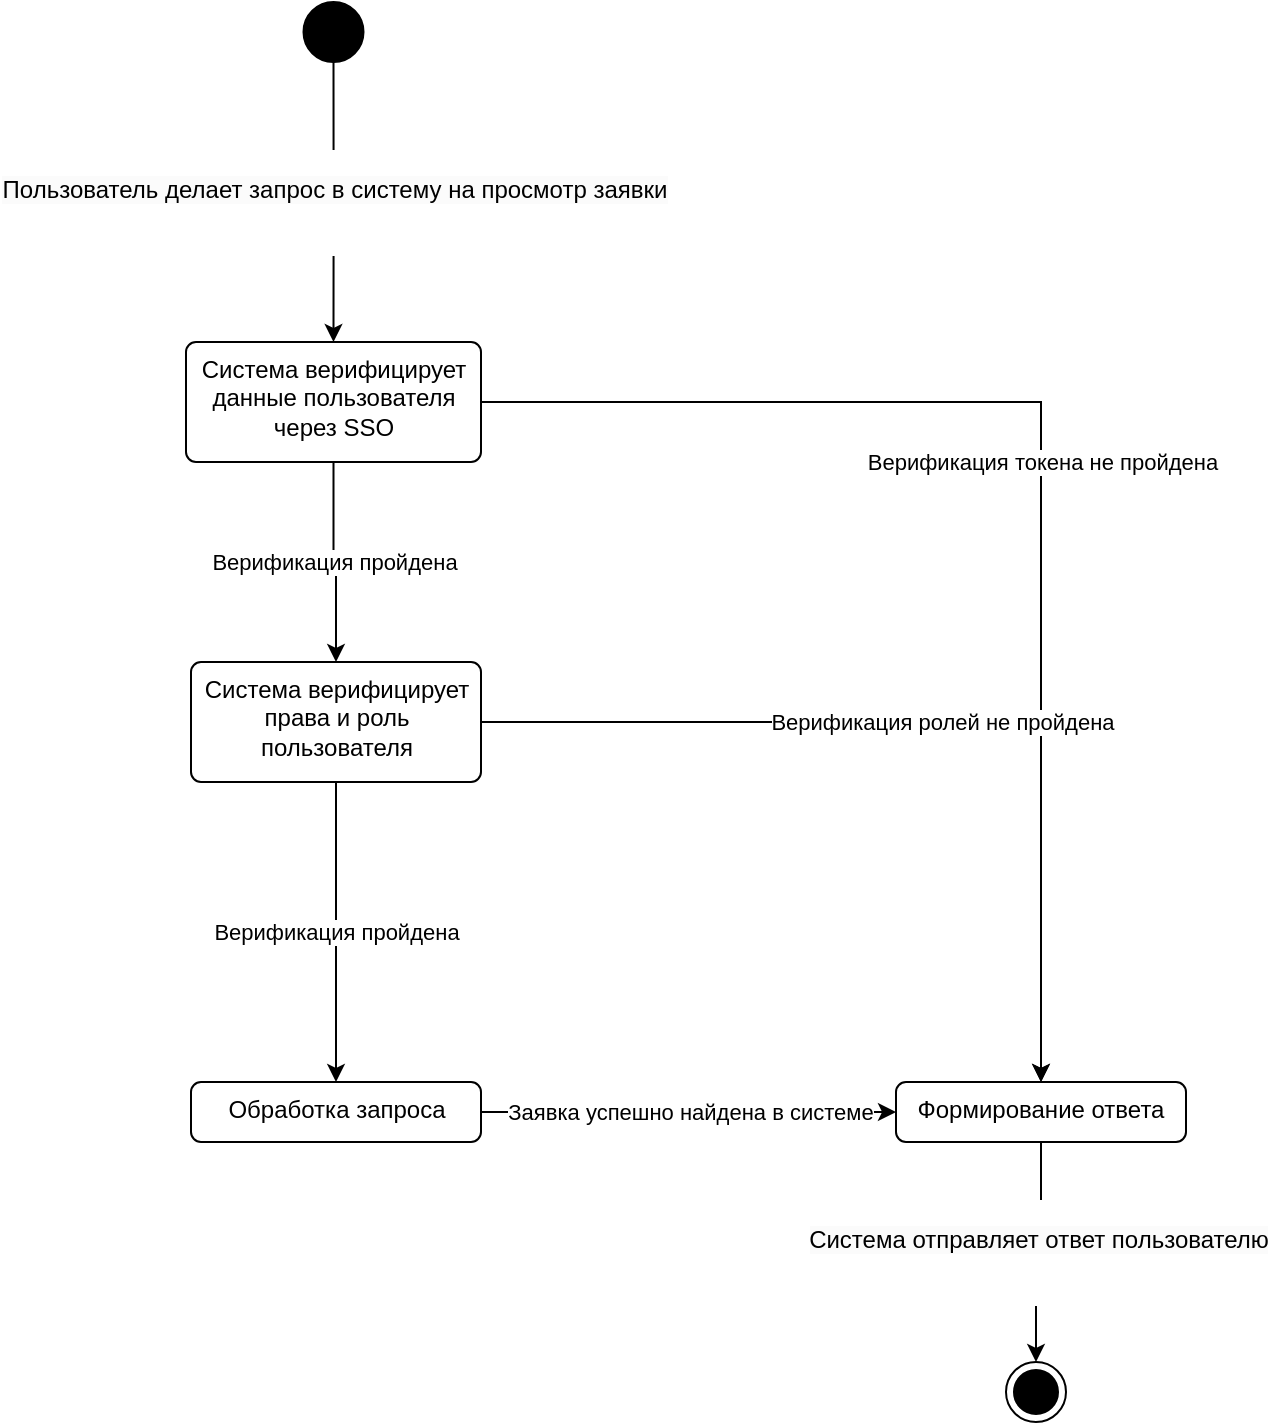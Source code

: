 <mxfile version="22.0.3" type="device" pages="3">
  <diagram id="Z_h5-q5Wg3yME80gFP2f" name="use case view">
    <mxGraphModel dx="1434" dy="854" grid="1" gridSize="10" guides="1" tooltips="1" connect="1" arrows="1" fold="1" page="1" pageScale="1" pageWidth="850" pageHeight="1100" math="0" shadow="0">
      <root>
        <mxCell id="0" />
        <mxCell id="1" parent="0" />
        <mxCell id="oqTr3DZR-SmjPxuzyxvJ-39" value="&#xa;&lt;span style=&quot;color: rgb(0, 0, 0); font-family: Helvetica; font-size: 12px; font-style: normal; font-variant-ligatures: normal; font-variant-caps: normal; font-weight: 400; letter-spacing: normal; orphans: 2; text-align: center; text-indent: 0px; text-transform: none; widows: 2; word-spacing: 0px; -webkit-text-stroke-width: 0px; background-color: rgb(251, 251, 251); text-decoration-thickness: initial; text-decoration-style: initial; text-decoration-color: initial; float: none; display: inline !important;&quot;&gt;Пользователь делает запрос в систему на просмотр заявки&lt;/span&gt;&#xa;&#xa;" style="edgeStyle=orthogonalEdgeStyle;rounded=0;orthogonalLoop=1;jettySize=auto;html=1;" parent="1" source="oqTr3DZR-SmjPxuzyxvJ-37" target="oqTr3DZR-SmjPxuzyxvJ-38" edge="1">
          <mxGeometry relative="1" as="geometry" />
        </mxCell>
        <mxCell id="oqTr3DZR-SmjPxuzyxvJ-37" value="" style="ellipse;fillColor=strokeColor;html=1;" parent="1" vertex="1">
          <mxGeometry x="908.75" y="170" width="30" height="30" as="geometry" />
        </mxCell>
        <mxCell id="oqTr3DZR-SmjPxuzyxvJ-38" value="Система верифицирует данные пользователя через SSO" style="html=1;align=center;verticalAlign=top;rounded=1;absoluteArcSize=1;arcSize=10;dashed=0;whiteSpace=wrap;" parent="1" vertex="1">
          <mxGeometry x="850" y="340" width="147.5" height="60" as="geometry" />
        </mxCell>
        <mxCell id="svmLQKWk5RWNZ-8-LPkN-12" value="Заявка успешно найдена в системе" style="edgeStyle=orthogonalEdgeStyle;rounded=0;orthogonalLoop=1;jettySize=auto;html=1;" parent="1" source="svmLQKWk5RWNZ-8-LPkN-13" target="svmLQKWk5RWNZ-8-LPkN-8" edge="1">
          <mxGeometry relative="1" as="geometry">
            <Array as="points">
              <mxPoint x="1130" y="725" />
              <mxPoint x="1130" y="725" />
            </Array>
          </mxGeometry>
        </mxCell>
        <mxCell id="svmLQKWk5RWNZ-8-LPkN-3" value="Система верифицирует права и роль пользователя" style="html=1;align=center;verticalAlign=top;rounded=1;absoluteArcSize=1;arcSize=10;dashed=0;whiteSpace=wrap;" parent="1" vertex="1">
          <mxGeometry x="852.5" y="500" width="145" height="60" as="geometry" />
        </mxCell>
        <mxCell id="svmLQKWk5RWNZ-8-LPkN-7" value="Верификация пройдена" style="edgeStyle=orthogonalEdgeStyle;rounded=0;orthogonalLoop=1;jettySize=auto;html=1;" parent="1" source="oqTr3DZR-SmjPxuzyxvJ-38" target="svmLQKWk5RWNZ-8-LPkN-3" edge="1">
          <mxGeometry relative="1" as="geometry">
            <mxPoint x="925" y="460" as="sourcePoint" />
          </mxGeometry>
        </mxCell>
        <mxCell id="svmLQKWk5RWNZ-8-LPkN-9" value="Верификация токена не пройдена" style="edgeStyle=orthogonalEdgeStyle;rounded=0;orthogonalLoop=1;jettySize=auto;html=1;" parent="1" source="oqTr3DZR-SmjPxuzyxvJ-38" target="svmLQKWk5RWNZ-8-LPkN-8" edge="1">
          <mxGeometry relative="1" as="geometry">
            <mxPoint x="940" y="445" as="sourcePoint" />
          </mxGeometry>
        </mxCell>
        <mxCell id="svmLQKWk5RWNZ-8-LPkN-11" value="&#xa;&lt;span style=&quot;color: rgb(0, 0, 0); font-family: Helvetica; font-size: 12px; font-style: normal; font-variant-ligatures: normal; font-variant-caps: normal; font-weight: 400; letter-spacing: normal; orphans: 2; text-align: center; text-indent: 0px; text-transform: none; widows: 2; word-spacing: 0px; -webkit-text-stroke-width: 0px; background-color: rgb(251, 251, 251); text-decoration-thickness: initial; text-decoration-style: initial; text-decoration-color: initial; float: none; display: inline !important;&quot;&gt;Система отправляет ответ пользователю&lt;/span&gt;&#xa;&#xa;" style="edgeStyle=orthogonalEdgeStyle;rounded=0;orthogonalLoop=1;jettySize=auto;html=1;" parent="1" source="svmLQKWk5RWNZ-8-LPkN-8" target="svmLQKWk5RWNZ-8-LPkN-10" edge="1">
          <mxGeometry relative="1" as="geometry" />
        </mxCell>
        <mxCell id="svmLQKWk5RWNZ-8-LPkN-8" value="Формирование ответа" style="html=1;align=center;verticalAlign=top;rounded=1;absoluteArcSize=1;arcSize=10;dashed=0;whiteSpace=wrap;" parent="1" vertex="1">
          <mxGeometry x="1205" y="710" width="145" height="30" as="geometry" />
        </mxCell>
        <mxCell id="svmLQKWk5RWNZ-8-LPkN-10" value="" style="ellipse;html=1;shape=endState;fillColor=strokeColor;" parent="1" vertex="1">
          <mxGeometry x="1260" y="850" width="30" height="30" as="geometry" />
        </mxCell>
        <mxCell id="svmLQKWk5RWNZ-8-LPkN-13" value="Обработка запроса" style="html=1;align=center;verticalAlign=top;rounded=1;absoluteArcSize=1;arcSize=10;dashed=0;whiteSpace=wrap;" parent="1" vertex="1">
          <mxGeometry x="852.5" y="710" width="145" height="30" as="geometry" />
        </mxCell>
        <mxCell id="svmLQKWk5RWNZ-8-LPkN-16" value="Верификация пройдена" style="edgeStyle=orthogonalEdgeStyle;rounded=0;orthogonalLoop=1;jettySize=auto;html=1;" parent="1" source="svmLQKWk5RWNZ-8-LPkN-3" target="svmLQKWk5RWNZ-8-LPkN-13" edge="1">
          <mxGeometry relative="1" as="geometry">
            <mxPoint x="925" y="650" as="sourcePoint" />
            <mxPoint as="offset" />
          </mxGeometry>
        </mxCell>
        <mxCell id="svmLQKWk5RWNZ-8-LPkN-17" value="Верификация ролей не пройдена" style="edgeStyle=orthogonalEdgeStyle;rounded=0;orthogonalLoop=1;jettySize=auto;html=1;" parent="1" source="svmLQKWk5RWNZ-8-LPkN-3" target="svmLQKWk5RWNZ-8-LPkN-8" edge="1">
          <mxGeometry x="-0.001" relative="1" as="geometry">
            <mxPoint x="940.0" y="635" as="sourcePoint" />
            <mxPoint as="offset" />
          </mxGeometry>
        </mxCell>
      </root>
    </mxGraphModel>
  </diagram>
  <diagram id="Dxy8fd4FYHdvWLv7uogT" name="logical view">
    <mxGraphModel dx="1434" dy="854" grid="1" gridSize="10" guides="1" tooltips="1" connect="1" arrows="1" fold="1" page="1" pageScale="1" pageWidth="850" pageHeight="1100" math="0" shadow="0">
      <root>
        <mxCell id="0" />
        <mxCell id="1" parent="0" />
        <mxCell id="dtvuRHMxNnsIdL6LE3eW-1" value="&#xa;&lt;br style=&quot;border-color: var(--border-color); color: rgb(0, 0, 0); font-family: Helvetica; font-size: 11px; font-style: normal; font-variant-ligatures: normal; font-variant-caps: normal; font-weight: 400; letter-spacing: normal; orphans: 2; text-align: center; text-indent: 0px; text-transform: none; widows: 2; word-spacing: 0px; -webkit-text-stroke-width: 0px; text-decoration-thickness: initial; text-decoration-style: initial; text-decoration-color: initial;&quot;&gt;&lt;span style=&quot;border-color: var(--border-color); color: rgb(0, 0, 0); font-family: Helvetica; font-style: normal; font-variant-ligatures: normal; font-variant-caps: normal; font-weight: 400; letter-spacing: normal; orphans: 2; text-align: center; text-indent: 0px; text-transform: none; widows: 2; word-spacing: 0px; -webkit-text-stroke-width: 0px; text-decoration-thickness: initial; text-decoration-style: initial; text-decoration-color: initial; font-size: 12px; background-color: rgb(251, 251, 251); float: none; display: inline !important;&quot;&gt;Пользователь делает запрос в систему на просмотр заявки&lt;/span&gt;&lt;br style=&quot;border-color: var(--border-color); color: rgb(0, 0, 0); font-family: Helvetica; font-size: 11px; font-style: normal; font-variant-ligatures: normal; font-variant-caps: normal; font-weight: 400; letter-spacing: normal; orphans: 2; text-align: center; text-indent: 0px; text-transform: none; widows: 2; word-spacing: 0px; -webkit-text-stroke-width: 0px; text-decoration-thickness: initial; text-decoration-style: initial; text-decoration-color: initial;&quot;&gt;&#xa;&#xa;" style="edgeStyle=orthogonalEdgeStyle;rounded=0;orthogonalLoop=1;jettySize=auto;html=1;" parent="1" source="dtvuRHMxNnsIdL6LE3eW-2" target="dtvuRHMxNnsIdL6LE3eW-4" edge="1">
          <mxGeometry relative="1" as="geometry" />
        </mxCell>
        <mxCell id="dtvuRHMxNnsIdL6LE3eW-2" value="" style="ellipse;fillColor=strokeColor;html=1;" parent="1" vertex="1">
          <mxGeometry x="910" y="200" width="30" height="30" as="geometry" />
        </mxCell>
        <mxCell id="dtvuRHMxNnsIdL6LE3eW-3" value="&#xa;&lt;span style=&quot;color: rgb(0, 0, 0); font-family: Helvetica; font-size: 12px; font-style: normal; font-variant-ligatures: normal; font-variant-caps: normal; font-weight: 400; letter-spacing: normal; orphans: 2; text-align: center; text-indent: 0px; text-transform: none; widows: 2; word-spacing: 0px; -webkit-text-stroke-width: 0px; background-color: rgb(251, 251, 251); text-decoration-thickness: initial; text-decoration-style: initial; text-decoration-color: initial; float: none; display: inline !important;&quot;&gt;Отправляется запрос на верификацию пользователя через AuthManager&lt;/span&gt;&#xa;&#xa;" style="edgeStyle=orthogonalEdgeStyle;rounded=0;orthogonalLoop=1;jettySize=auto;html=1;" parent="1" source="dtvuRHMxNnsIdL6LE3eW-4" target="f8W0930gEXtGElc2nEIg-1" edge="1">
          <mxGeometry relative="1" as="geometry">
            <mxPoint x="929.99" y="350" as="sourcePoint" />
            <mxPoint x="929.99" y="500" as="targetPoint" />
          </mxGeometry>
        </mxCell>
        <mxCell id="dtvuRHMxNnsIdL6LE3eW-4" value="Пользовательский запрос на создание заявки на брак обрабатывает пакет Endpoints" style="html=1;align=center;verticalAlign=top;rounded=1;absoluteArcSize=1;arcSize=10;dashed=0;whiteSpace=wrap;" parent="1" vertex="1">
          <mxGeometry x="846.25" y="320" width="157.5" height="70" as="geometry" />
        </mxCell>
        <mxCell id="dtvuRHMxNnsIdL6LE3eW-7" value="Заявка найдена" style="edgeStyle=orthogonalEdgeStyle;rounded=0;orthogonalLoop=1;jettySize=auto;html=1;" parent="1" source="dtvuRHMxNnsIdL6LE3eW-16" target="dtvuRHMxNnsIdL6LE3eW-14" edge="1">
          <mxGeometry relative="1" as="geometry">
            <Array as="points">
              <mxPoint x="940" y="1080" />
              <mxPoint x="1100" y="1080" />
            </Array>
          </mxGeometry>
        </mxCell>
        <mxCell id="dtvuRHMxNnsIdL6LE3eW-9" value="Пакетом schemas верифицируется статус заявки, права и роль пользователя" style="html=1;align=center;verticalAlign=top;rounded=1;absoluteArcSize=1;arcSize=10;dashed=0;whiteSpace=wrap;" parent="1" vertex="1">
          <mxGeometry x="841.25" y="670" width="167.5" height="70" as="geometry" />
        </mxCell>
        <mxCell id="dtvuRHMxNnsIdL6LE3eW-10" value="Верификация пройдена" style="edgeStyle=orthogonalEdgeStyle;rounded=0;orthogonalLoop=1;jettySize=auto;html=1;" parent="1" source="f8W0930gEXtGElc2nEIg-1" target="dtvuRHMxNnsIdL6LE3eW-9" edge="1">
          <mxGeometry relative="1" as="geometry">
            <mxPoint x="925" y="590" as="sourcePoint" />
          </mxGeometry>
        </mxCell>
        <mxCell id="dtvuRHMxNnsIdL6LE3eW-11" value="Верификация токена не пройдена" style="edgeStyle=orthogonalEdgeStyle;rounded=0;orthogonalLoop=1;jettySize=auto;html=1;" parent="1" source="f8W0930gEXtGElc2nEIg-1" target="f8W0930gEXtGElc2nEIg-5" edge="1">
          <mxGeometry x="-0.001" relative="1" as="geometry">
            <mxPoint as="offset" />
          </mxGeometry>
        </mxCell>
        <mxCell id="dtvuRHMxNnsIdL6LE3eW-13" style="edgeStyle=orthogonalEdgeStyle;rounded=0;orthogonalLoop=1;jettySize=auto;html=1;" parent="1" source="dtvuRHMxNnsIdL6LE3eW-14" target="dtvuRHMxNnsIdL6LE3eW-15" edge="1">
          <mxGeometry relative="1" as="geometry" />
        </mxCell>
        <mxCell id="dtvuRHMxNnsIdL6LE3eW-14" value="Из пакета Endpoints формируется ответ пользователю" style="html=1;align=center;verticalAlign=top;rounded=1;absoluteArcSize=1;arcSize=10;dashed=0;whiteSpace=wrap;" parent="1" vertex="1">
          <mxGeometry x="1036" y="1100" width="135" height="60" as="geometry" />
        </mxCell>
        <mxCell id="dtvuRHMxNnsIdL6LE3eW-15" value="" style="ellipse;html=1;shape=endState;fillColor=strokeColor;" parent="1" vertex="1">
          <mxGeometry x="1088.5" y="1250" width="30" height="30" as="geometry" />
        </mxCell>
        <mxCell id="_Cx3zpMYWsvgA0mooSEx-1" value="Заявка не найдена" style="edgeStyle=orthogonalEdgeStyle;rounded=0;orthogonalLoop=1;jettySize=auto;html=1;" parent="1" source="dtvuRHMxNnsIdL6LE3eW-16" target="f8W0930gEXtGElc2nEIg-5" edge="1">
          <mxGeometry relative="1" as="geometry">
            <Array as="points">
              <mxPoint x="1150" y="970" />
              <mxPoint x="1150" y="900" />
              <mxPoint x="1276" y="900" />
            </Array>
          </mxGeometry>
        </mxCell>
        <mxCell id="dtvuRHMxNnsIdL6LE3eW-16" value="В пакете services происходит поиск заявки" style="html=1;align=center;verticalAlign=top;rounded=1;absoluteArcSize=1;arcSize=10;dashed=0;whiteSpace=wrap;" parent="1" vertex="1">
          <mxGeometry x="852.49" y="945" width="145" height="50" as="geometry" />
        </mxCell>
        <mxCell id="dtvuRHMxNnsIdL6LE3eW-17" value="Верификация пройдена" style="edgeStyle=orthogonalEdgeStyle;rounded=0;orthogonalLoop=1;jettySize=auto;html=1;" parent="1" source="dtvuRHMxNnsIdL6LE3eW-9" target="dtvuRHMxNnsIdL6LE3eW-16" edge="1">
          <mxGeometry relative="1" as="geometry">
            <mxPoint x="925" y="830" as="sourcePoint" />
          </mxGeometry>
        </mxCell>
        <mxCell id="dtvuRHMxNnsIdL6LE3eW-18" value="Верификация ролей не пройдена" style="edgeStyle=orthogonalEdgeStyle;rounded=0;orthogonalLoop=1;jettySize=auto;html=1;" parent="1" source="dtvuRHMxNnsIdL6LE3eW-9" target="f8W0930gEXtGElc2nEIg-5" edge="1">
          <mxGeometry x="-0.47" relative="1" as="geometry">
            <mxPoint x="940" y="815.0" as="sourcePoint" />
            <Array as="points">
              <mxPoint x="1276" y="705" />
            </Array>
            <mxPoint as="offset" />
          </mxGeometry>
        </mxCell>
        <mxCell id="f8W0930gEXtGElc2nEIg-1" value="AuthManager используя пакет ExternalClients отправляет запрос в Keycloak для верификации токена" style="html=1;align=center;verticalAlign=top;rounded=1;absoluteArcSize=1;arcSize=10;dashed=0;whiteSpace=wrap;" parent="1" vertex="1">
          <mxGeometry x="833.12" y="470" width="183.75" height="80" as="geometry" />
        </mxCell>
        <mxCell id="f8W0930gEXtGElc2nEIg-7" value="Выбрасывается исключение из пакета Errors" style="edgeStyle=orthogonalEdgeStyle;rounded=0;orthogonalLoop=1;jettySize=auto;html=1;" parent="1" source="f8W0930gEXtGElc2nEIg-5" target="f8W0930gEXtGElc2nEIg-8" edge="1">
          <mxGeometry relative="1" as="geometry" />
        </mxCell>
        <mxCell id="f8W0930gEXtGElc2nEIg-5" value="Формирование исключения" style="html=1;align=center;verticalAlign=top;rounded=1;absoluteArcSize=1;arcSize=10;dashed=0;whiteSpace=wrap;" parent="1" vertex="1">
          <mxGeometry x="1208" y="970" width="135" height="60" as="geometry" />
        </mxCell>
        <mxCell id="f8W0930gEXtGElc2nEIg-9" value="Отправлен ответ пользователю" style="edgeStyle=orthogonalEdgeStyle;rounded=0;orthogonalLoop=1;jettySize=auto;html=1;" parent="1" source="f8W0930gEXtGElc2nEIg-8" target="dtvuRHMxNnsIdL6LE3eW-15" edge="1">
          <mxGeometry x="0.448" relative="1" as="geometry">
            <Array as="points">
              <mxPoint x="1276" y="1195" />
              <mxPoint x="1103" y="1195" />
            </Array>
            <mxPoint as="offset" />
          </mxGeometry>
        </mxCell>
        <mxCell id="f8W0930gEXtGElc2nEIg-8" value="Из пакета app формируется ответ пользователю" style="html=1;align=center;verticalAlign=top;rounded=1;absoluteArcSize=1;arcSize=10;dashed=0;whiteSpace=wrap;" parent="1" vertex="1">
          <mxGeometry x="1208" y="1100" width="135" height="60" as="geometry" />
        </mxCell>
      </root>
    </mxGraphModel>
  </diagram>
  <diagram id="XSvORW6YD-rVSTbJ36-P" name="implementation view">
    <mxGraphModel dx="584" dy="4154" grid="1" gridSize="10" guides="1" tooltips="1" connect="1" arrows="1" fold="1" page="1" pageScale="1" pageWidth="850" pageHeight="1100" math="0" shadow="0">
      <root>
        <mxCell id="0" />
        <mxCell id="1" parent="0" />
        <mxCell id="2ENA-2L4WNTqtRK_qHdc-47" value="Верификация прав пользователя" style="rounded=1;whiteSpace=wrap;html=1;verticalAlign=top;" parent="1" vertex="1">
          <mxGeometry x="1370" y="-2210" width="1160" height="820" as="geometry" />
        </mxCell>
        <mxCell id="2ENA-2L4WNTqtRK_qHdc-11" value="&lt;span style=&quot;color: rgb(0, 0, 0); font-family: Helvetica; font-size: 12px; font-style: normal; font-variant-ligatures: normal; font-variant-caps: normal; font-weight: 400; letter-spacing: normal; orphans: 2; text-align: center; text-indent: 0px; text-transform: none; widows: 2; word-spacing: 0px; -webkit-text-stroke-width: 0px; background-color: rgb(251, 251, 251); text-decoration-thickness: initial; text-decoration-style: initial; text-decoration-color: initial; float: none; display: inline !important;&quot;&gt;auth.oauth2_schema()&lt;/span&gt;" style="edgeStyle=orthogonalEdgeStyle;rounded=0;orthogonalLoop=1;jettySize=auto;html=1;exitX=0;exitY=0.5;exitDx=0;exitDy=0;" parent="1" source="2ENA-2L4WNTqtRK_qHdc-47" target="2ENA-2L4WNTqtRK_qHdc-13" edge="1">
          <mxGeometry relative="1" as="geometry">
            <mxPoint x="1893.12" y="-2020" as="targetPoint" />
            <Array as="points">
              <mxPoint x="1620" y="-1880" />
              <mxPoint x="1620" y="-2130" />
            </Array>
          </mxGeometry>
        </mxCell>
        <mxCell id="2ENA-2L4WNTqtRK_qHdc-48" style="edgeStyle=orthogonalEdgeStyle;rounded=0;orthogonalLoop=1;jettySize=auto;html=1;" parent="1" source="P0oRd0xbKgyVywYoSIsm-2" target="2ENA-2L4WNTqtRK_qHdc-47" edge="1">
          <mxGeometry relative="1" as="geometry">
            <mxPoint x="1370" y="-1880" as="targetPoint" />
            <Array as="points" />
          </mxGeometry>
        </mxCell>
        <mxCell id="P0oRd0xbKgyVywYoSIsm-2" value="Обработка запроса в Endpoints" style="rounded=1;whiteSpace=wrap;html=1;" parent="1" vertex="1">
          <mxGeometry x="1080" y="-2145" width="170" height="80" as="geometry" />
        </mxCell>
        <mxCell id="2ENA-2L4WNTqtRK_qHdc-1" value="&lt;span style=&quot;border-color: var(--border-color); color: rgb(0, 0, 0); font-family: Helvetica; font-style: normal; font-variant-ligatures: normal; font-variant-caps: normal; font-weight: 400; letter-spacing: normal; orphans: 2; text-align: center; text-indent: 0px; text-transform: none; widows: 2; word-spacing: 0px; -webkit-text-stroke-width: 0px; text-decoration-thickness: initial; text-decoration-style: initial; text-decoration-color: initial; font-size: 12px; background-color: rgb(251, 251, 251); float: none; display: inline !important;&quot;&gt;Пользователь делает запрос в систему на просмотр заявки&lt;/span&gt;" style="edgeStyle=orthogonalEdgeStyle;rounded=0;orthogonalLoop=1;jettySize=auto;html=1;" parent="1" source="P0oRd0xbKgyVywYoSIsm-5" target="P0oRd0xbKgyVywYoSIsm-2" edge="1">
          <mxGeometry relative="1" as="geometry" />
        </mxCell>
        <mxCell id="P0oRd0xbKgyVywYoSIsm-5" value="" style="ellipse;fillColor=strokeColor;html=1;" parent="1" vertex="1">
          <mxGeometry x="1150" y="-2260" width="30" height="30" as="geometry" />
        </mxCell>
        <mxCell id="2ENA-2L4WNTqtRK_qHdc-12" value="&#xa;&lt;span style=&quot;color: rgb(0, 0, 0); font-family: Helvetica; font-size: 12px; font-style: normal; font-variant-ligatures: normal; font-variant-caps: normal; font-weight: 400; letter-spacing: normal; orphans: 2; text-align: center; text-indent: 0px; text-transform: none; widows: 2; word-spacing: 0px; -webkit-text-stroke-width: 0px; background-color: rgb(251, 251, 251); text-decoration-thickness: initial; text-decoration-style: initial; text-decoration-color: initial; float: none; display: inline !important;&quot;&gt;get_token()&lt;/span&gt;&#xa;&#xa;" style="edgeStyle=orthogonalEdgeStyle;rounded=0;orthogonalLoop=1;jettySize=auto;html=1;" parent="1" source="2ENA-2L4WNTqtRK_qHdc-13" target="2ENA-2L4WNTqtRK_qHdc-17" edge="1">
          <mxGeometry relative="1" as="geometry" />
        </mxCell>
        <mxCell id="2ENA-2L4WNTqtRK_qHdc-13" value="&amp;nbsp;получение информации из тела запроса" style="rounded=1;whiteSpace=wrap;html=1;" parent="1" vertex="1">
          <mxGeometry x="1840" y="-2170" width="170" height="80" as="geometry" />
        </mxCell>
        <mxCell id="2ENA-2L4WNTqtRK_qHdc-32" value="Получены роли" style="edgeStyle=orthogonalEdgeStyle;rounded=0;orthogonalLoop=1;jettySize=auto;html=1;" parent="1" source="2ENA-2L4WNTqtRK_qHdc-14" target="2ENA-2L4WNTqtRK_qHdc-31" edge="1">
          <mxGeometry relative="1" as="geometry">
            <mxPoint x="2231.88" y="-1520" as="targetPoint" />
          </mxGeometry>
        </mxCell>
        <mxCell id="2ENA-2L4WNTqtRK_qHdc-14" value="Расшифровка данных пользователя" style="html=1;align=center;verticalAlign=top;rounded=1;absoluteArcSize=1;arcSize=10;dashed=0;whiteSpace=wrap;" parent="1" vertex="1">
          <mxGeometry x="2154.69" y="-1600" width="166.88" height="40" as="geometry" />
        </mxCell>
        <mxCell id="2ENA-2L4WNTqtRK_qHdc-15" value="верификация токена, получение информации о пользователе" style="html=1;align=center;verticalAlign=top;rounded=1;absoluteArcSize=1;arcSize=10;dashed=0;whiteSpace=wrap;" parent="1" vertex="1">
          <mxGeometry x="2143.13" y="-2010" width="183.75" height="45" as="geometry" />
        </mxCell>
        <mxCell id="2ENA-2L4WNTqtRK_qHdc-16" value="&#xa;&lt;span style=&quot;color: rgb(0, 0, 0); font-family: Helvetica; font-size: 12px; font-style: normal; font-variant-ligatures: normal; font-variant-caps: normal; font-weight: 400; letter-spacing: normal; orphans: 2; text-align: center; text-indent: 0px; text-transform: none; widows: 2; word-spacing: 0px; -webkit-text-stroke-width: 0px; background-color: rgb(251, 251, 251); text-decoration-thickness: initial; text-decoration-style: initial; text-decoration-color: initial; float: none; display: inline !important;&quot;&gt;get_token_data()&lt;/span&gt;&#xa;&#xa;" style="edgeStyle=orthogonalEdgeStyle;rounded=0;orthogonalLoop=1;jettySize=auto;html=1;" parent="1" source="2ENA-2L4WNTqtRK_qHdc-17" target="2ENA-2L4WNTqtRK_qHdc-15" edge="1">
          <mxGeometry relative="1" as="geometry" />
        </mxCell>
        <mxCell id="2ENA-2L4WNTqtRK_qHdc-17" value="получение токена из аутентификации из запроса" style="html=1;align=center;verticalAlign=top;rounded=1;absoluteArcSize=1;arcSize=10;dashed=0;whiteSpace=wrap;" parent="1" vertex="1">
          <mxGeometry x="2153.62" y="-2155" width="163.75" height="50" as="geometry" />
        </mxCell>
        <mxCell id="2ENA-2L4WNTqtRK_qHdc-18" value="&lt;span style=&quot;color: rgb(8, 8, 8); font-family: Helvetica; font-size: 12px; font-style: normal; font-variant-ligatures: normal; font-variant-caps: normal; font-weight: 400; letter-spacing: normal; orphans: 2; text-align: center; text-indent: 0px; text-transform: none; widows: 2; word-spacing: 0px; -webkit-text-stroke-width: 0px; background-color: rgb(255, 255, 255); text-decoration-thickness: initial; text-decoration-style: initial; text-decoration-color: initial; float: none; display: inline !important;&quot;&gt;keycloak.get_service_client().verify_token(token)&lt;/span&gt;" style="edgeStyle=orthogonalEdgeStyle;rounded=0;orthogonalLoop=1;jettySize=auto;html=1;" parent="1" source="2ENA-2L4WNTqtRK_qHdc-19" target="2ENA-2L4WNTqtRK_qHdc-22" edge="1">
          <mxGeometry relative="1" as="geometry">
            <mxPoint x="2235.5" y="-1815" as="targetPoint" />
          </mxGeometry>
        </mxCell>
        <mxCell id="2ENA-2L4WNTqtRK_qHdc-19" value="auth.validate_token()" style="html=1;align=center;verticalAlign=top;rounded=1;absoluteArcSize=1;arcSize=10;dashed=0;whiteSpace=wrap;" parent="1" vertex="1">
          <mxGeometry x="2156.74" y="-1900" width="157.5" height="30" as="geometry" />
        </mxCell>
        <mxCell id="2ENA-2L4WNTqtRK_qHdc-20" value="&lt;br&gt;&lt;span style=&quot;color: rgb(0, 0, 0); font-family: Helvetica; font-size: 12px; font-style: normal; font-variant-ligatures: normal; font-variant-caps: normal; font-weight: 400; letter-spacing: normal; orphans: 2; text-align: center; text-indent: 0px; text-transform: none; widows: 2; word-spacing: 0px; -webkit-text-stroke-width: 0px; background-color: rgb(251, 251, 251); text-decoration-thickness: initial; text-decoration-style: initial; text-decoration-color: initial; float: none; display: inline !important;&quot;&gt;auth.verify_token()&lt;br&gt;&lt;/span&gt;" style="edgeStyle=orthogonalEdgeStyle;rounded=0;orthogonalLoop=1;jettySize=auto;html=1;" parent="1" source="2ENA-2L4WNTqtRK_qHdc-15" target="2ENA-2L4WNTqtRK_qHdc-19" edge="1">
          <mxGeometry relative="1" as="geometry" />
        </mxCell>
        <mxCell id="2ENA-2L4WNTqtRK_qHdc-21" value="&lt;span style=&quot;color: rgb(0, 0, 0); font-family: Helvetica; font-size: 12px; font-style: normal; font-variant-ligatures: normal; font-variant-caps: normal; font-weight: 400; letter-spacing: normal; orphans: 2; text-align: center; text-indent: 0px; text-transform: none; widows: 2; word-spacing: 0px; -webkit-text-stroke-width: 0px; background-color: rgb(251, 251, 251); text-decoration-thickness: initial; text-decoration-style: initial; text-decoration-color: initial; float: none; display: inline !important;&quot;&gt;auth.decode_auth_token()&lt;/span&gt;" style="edgeStyle=orthogonalEdgeStyle;rounded=0;orthogonalLoop=1;jettySize=auto;html=1;" parent="1" source="2ENA-2L4WNTqtRK_qHdc-23" target="2ENA-2L4WNTqtRK_qHdc-14" edge="1">
          <mxGeometry relative="1" as="geometry">
            <mxPoint x="2232.95" y="-1780" as="sourcePoint" />
          </mxGeometry>
        </mxCell>
        <mxCell id="2ENA-2L4WNTqtRK_qHdc-24" value="Успешно" style="edgeStyle=orthogonalEdgeStyle;rounded=0;orthogonalLoop=1;jettySize=auto;html=1;" parent="1" source="2ENA-2L4WNTqtRK_qHdc-22" target="2ENA-2L4WNTqtRK_qHdc-23" edge="1">
          <mxGeometry relative="1" as="geometry" />
        </mxCell>
        <mxCell id="2ENA-2L4WNTqtRK_qHdc-28" value="Токен невалиден&lt;br&gt;Выбрасывается&amp;nbsp;HTTPStatusError" style="edgeStyle=orthogonalEdgeStyle;rounded=0;orthogonalLoop=1;jettySize=auto;html=1;" parent="1" source="2ENA-2L4WNTqtRK_qHdc-22" target="2ENA-2L4WNTqtRK_qHdc-27" edge="1">
          <mxGeometry relative="1" as="geometry" />
        </mxCell>
        <mxCell id="2ENA-2L4WNTqtRK_qHdc-22" value="Получен ответ из SSO" style="html=1;align=center;verticalAlign=top;rounded=1;absoluteArcSize=1;arcSize=10;dashed=0;whiteSpace=wrap;fontFamily=Helvetica;fontSize=12;" parent="1" vertex="1">
          <mxGeometry x="2143.13" y="-1792.5" width="190" height="30" as="geometry" />
        </mxCell>
        <mxCell id="2ENA-2L4WNTqtRK_qHdc-23" value="Получение данных токена" style="whiteSpace=wrap;html=1;verticalAlign=top;rounded=1;arcSize=10;dashed=0;" parent="1" vertex="1">
          <mxGeometry x="2178.82" y="-1710" width="118.62" height="40" as="geometry" />
        </mxCell>
        <mxCell id="2ENA-2L4WNTqtRK_qHdc-44" style="edgeStyle=orthogonalEdgeStyle;rounded=0;orthogonalLoop=1;jettySize=auto;html=1;" parent="1" source="2ENA-2L4WNTqtRK_qHdc-27" target="2ENA-2L4WNTqtRK_qHdc-42" edge="1">
          <mxGeometry relative="1" as="geometry">
            <mxPoint x="2430" y="-970" as="targetPoint" />
            <Array as="points">
              <mxPoint x="2780" y="-1777" />
              <mxPoint x="2780" y="-965" />
            </Array>
          </mxGeometry>
        </mxCell>
        <mxCell id="2ENA-2L4WNTqtRK_qHdc-27" value="Обработка исключения" style="whiteSpace=wrap;html=1;verticalAlign=top;rounded=1;arcSize=10;dashed=0;" parent="1" vertex="1">
          <mxGeometry x="2550" y="-1793.75" width="180" height="32.5" as="geometry" />
        </mxCell>
        <mxCell id="2ENA-2L4WNTqtRK_qHdc-36" value="Успешно" style="edgeStyle=orthogonalEdgeStyle;rounded=0;orthogonalLoop=1;jettySize=auto;html=1;" parent="1" source="2ENA-2L4WNTqtRK_qHdc-29" target="2ENA-2L4WNTqtRK_qHdc-35" edge="1">
          <mxGeometry relative="1" as="geometry" />
        </mxCell>
        <mxCell id="2ENA-2L4WNTqtRK_qHdc-38" value="У пользователя не хватает ролей&lt;br&gt;Выбрасывается ActionForbidden" style="edgeStyle=orthogonalEdgeStyle;rounded=0;orthogonalLoop=1;jettySize=auto;html=1;" parent="1" source="2ENA-2L4WNTqtRK_qHdc-29" target="2ENA-2L4WNTqtRK_qHdc-27" edge="1">
          <mxGeometry relative="1" as="geometry">
            <mxPoint x="2231.87" y="-1210" as="targetPoint" />
          </mxGeometry>
        </mxCell>
        <mxCell id="2ENA-2L4WNTqtRK_qHdc-29" value="&lt;div style=&quot;background-color: rgb(255, 255, 255); color: rgb(8, 8, 8); font-size: 12px;&quot;&gt;У пользователя есть все перечисленные роли и он может просотреть заявку (schemas.UserRole.STAFF_CUSTOMER_MANAGER&lt;span style=&quot;font-size: 12px;&quot;&gt;)&lt;/span&gt;&lt;/div&gt;" style="html=1;align=center;verticalAlign=top;rounded=1;absoluteArcSize=1;arcSize=10;dashed=0;whiteSpace=wrap;fontFamily=Helvetica;fontSize=12;" parent="1" vertex="1">
          <mxGeometry x="2091.57" y="-1360" width="293.12" height="70" as="geometry" />
        </mxCell>
        <mxCell id="2ENA-2L4WNTqtRK_qHdc-30" value="&lt;span style=&quot;color: rgb(8, 8, 8); font-family: Helvetica; font-size: 12px; font-style: normal; font-variant-ligatures: normal; font-variant-caps: normal; font-weight: 400; letter-spacing: normal; orphans: 2; text-align: center; text-indent: 0px; text-transform: none; widows: 2; word-spacing: 0px; -webkit-text-stroke-width: 0px; background-color: rgb(255, 255, 255); text-decoration-thickness: initial; text-decoration-style: initial; text-decoration-color: initial; float: none; display: inline !important;&quot;&gt;check_all_roles&lt;span&gt;&amp;nbsp;()&lt;/span&gt;&lt;/span&gt;" style="edgeStyle=orthogonalEdgeStyle;rounded=0;orthogonalLoop=1;jettySize=auto;html=1;" parent="1" source="2ENA-2L4WNTqtRK_qHdc-31" target="2ENA-2L4WNTqtRK_qHdc-29" edge="1">
          <mxGeometry x="0.039" relative="1" as="geometry">
            <mxPoint as="offset" />
          </mxGeometry>
        </mxCell>
        <mxCell id="2ENA-2L4WNTqtRK_qHdc-31" value="Проверка ролей пользователя" style="html=1;align=center;verticalAlign=top;rounded=1;absoluteArcSize=1;arcSize=10;dashed=0;whiteSpace=wrap;" parent="1" vertex="1">
          <mxGeometry x="2159.38" y="-1510" width="157.5" height="40" as="geometry" />
        </mxCell>
        <mxCell id="2ENA-2L4WNTqtRK_qHdc-40" value="&lt;div style=&quot;background-color: rgb(255, 255, 255); color: rgb(8, 8, 8); font-family: &amp;quot;JetBrains Mono&amp;quot;, monospace; font-size: 8.3pt;&quot;&gt;&lt;div style=&quot;font-size: 8.3pt;&quot;&gt;Успешно&lt;/div&gt;&lt;/div&gt;" style="edgeStyle=orthogonalEdgeStyle;rounded=0;orthogonalLoop=1;jettySize=auto;html=1;" parent="1" source="2ENA-2L4WNTqtRK_qHdc-35" target="2ENA-2L4WNTqtRK_qHdc-39" edge="1">
          <mxGeometry relative="1" as="geometry" />
        </mxCell>
        <mxCell id="2ENA-2L4WNTqtRK_qHdc-41" value="Заявка не найдена&lt;br&gt;Выбрасывается&amp;nbsp;ItemNotFound" style="edgeStyle=orthogonalEdgeStyle;rounded=0;orthogonalLoop=1;jettySize=auto;html=1;" parent="1" source="2ENA-2L4WNTqtRK_qHdc-35" target="2ENA-2L4WNTqtRK_qHdc-27" edge="1">
          <mxGeometry x="-0.129" relative="1" as="geometry">
            <mxPoint x="2720" y="-1200" as="targetPoint" />
            <mxPoint as="offset" />
          </mxGeometry>
        </mxCell>
        <mxCell id="2ENA-2L4WNTqtRK_qHdc-35" value="&amp;nbsp;Получение заявки&lt;br&gt;OrderService.read_one()" style="whiteSpace=wrap;html=1;verticalAlign=top;rounded=1;arcSize=10;dashed=0;" parent="1" vertex="1">
          <mxGeometry x="2133.92" y="-1210" width="212.33" height="40" as="geometry" />
        </mxCell>
        <mxCell id="2ENA-2L4WNTqtRK_qHdc-43" style="edgeStyle=orthogonalEdgeStyle;rounded=0;orthogonalLoop=1;jettySize=auto;html=1;" parent="1" source="2ENA-2L4WNTqtRK_qHdc-39" target="2ENA-2L4WNTqtRK_qHdc-42" edge="1">
          <mxGeometry relative="1" as="geometry" />
        </mxCell>
        <mxCell id="2ENA-2L4WNTqtRK_qHdc-39" value="Сформировтаь ответ с прочитанной заявкой" style="whiteSpace=wrap;html=1;verticalAlign=top;rounded=1;arcSize=10;dashed=0;" parent="1" vertex="1">
          <mxGeometry x="2126.96" y="-1100" width="222.33" height="50" as="geometry" />
        </mxCell>
        <mxCell id="2ENA-2L4WNTqtRK_qHdc-42" value="" style="ellipse;html=1;shape=endState;fillColor=strokeColor;" parent="1" vertex="1">
          <mxGeometry x="2223.13" y="-980" width="30" height="30" as="geometry" />
        </mxCell>
      </root>
    </mxGraphModel>
  </diagram>
</mxfile>
